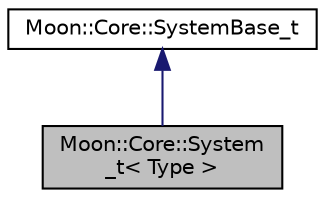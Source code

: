 digraph "Moon::Core::System_t&lt; Type &gt;"
{
 // LATEX_PDF_SIZE
  edge [fontname="Helvetica",fontsize="10",labelfontname="Helvetica",labelfontsize="10"];
  node [fontname="Helvetica",fontsize="10",shape=record];
  Node1 [label="Moon::Core::System\l_t\< Type \>",height=0.2,width=0.4,color="black", fillcolor="grey75", style="filled", fontcolor="black",tooltip="Clase de la que heredan todos los Systems del Motor."];
  Node2 -> Node1 [dir="back",color="midnightblue",fontsize="10",style="solid"];
  Node2 [label="Moon::Core::SystemBase_t",height=0.2,width=0.4,color="black", fillcolor="white", style="filled",URL="$struct_moon_1_1_core_1_1_system_base__t.html",tooltip="Clase de la que heredan todos los systemas del Motor."];
}
